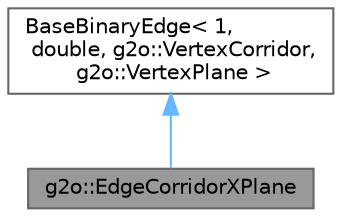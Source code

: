 digraph "g2o::EdgeCorridorXPlane"
{
 // LATEX_PDF_SIZE
  bgcolor="transparent";
  edge [fontname=Helvetica,fontsize=10,labelfontname=Helvetica,labelfontsize=10];
  node [fontname=Helvetica,fontsize=10,shape=box,height=0.2,width=0.4];
  Node1 [label="g2o::EdgeCorridorXPlane",height=0.2,width=0.4,color="gray40", fillcolor="grey60", style="filled", fontcolor="black",tooltip=" "];
  Node2 -> Node1 [dir="back",color="steelblue1",style="solid"];
  Node2 [label="BaseBinaryEdge\< 1,\l double, g2o::VertexCorridor,\l g2o::VertexPlane \>",height=0.2,width=0.4,color="gray40", fillcolor="white", style="filled",tooltip=" "];
}
